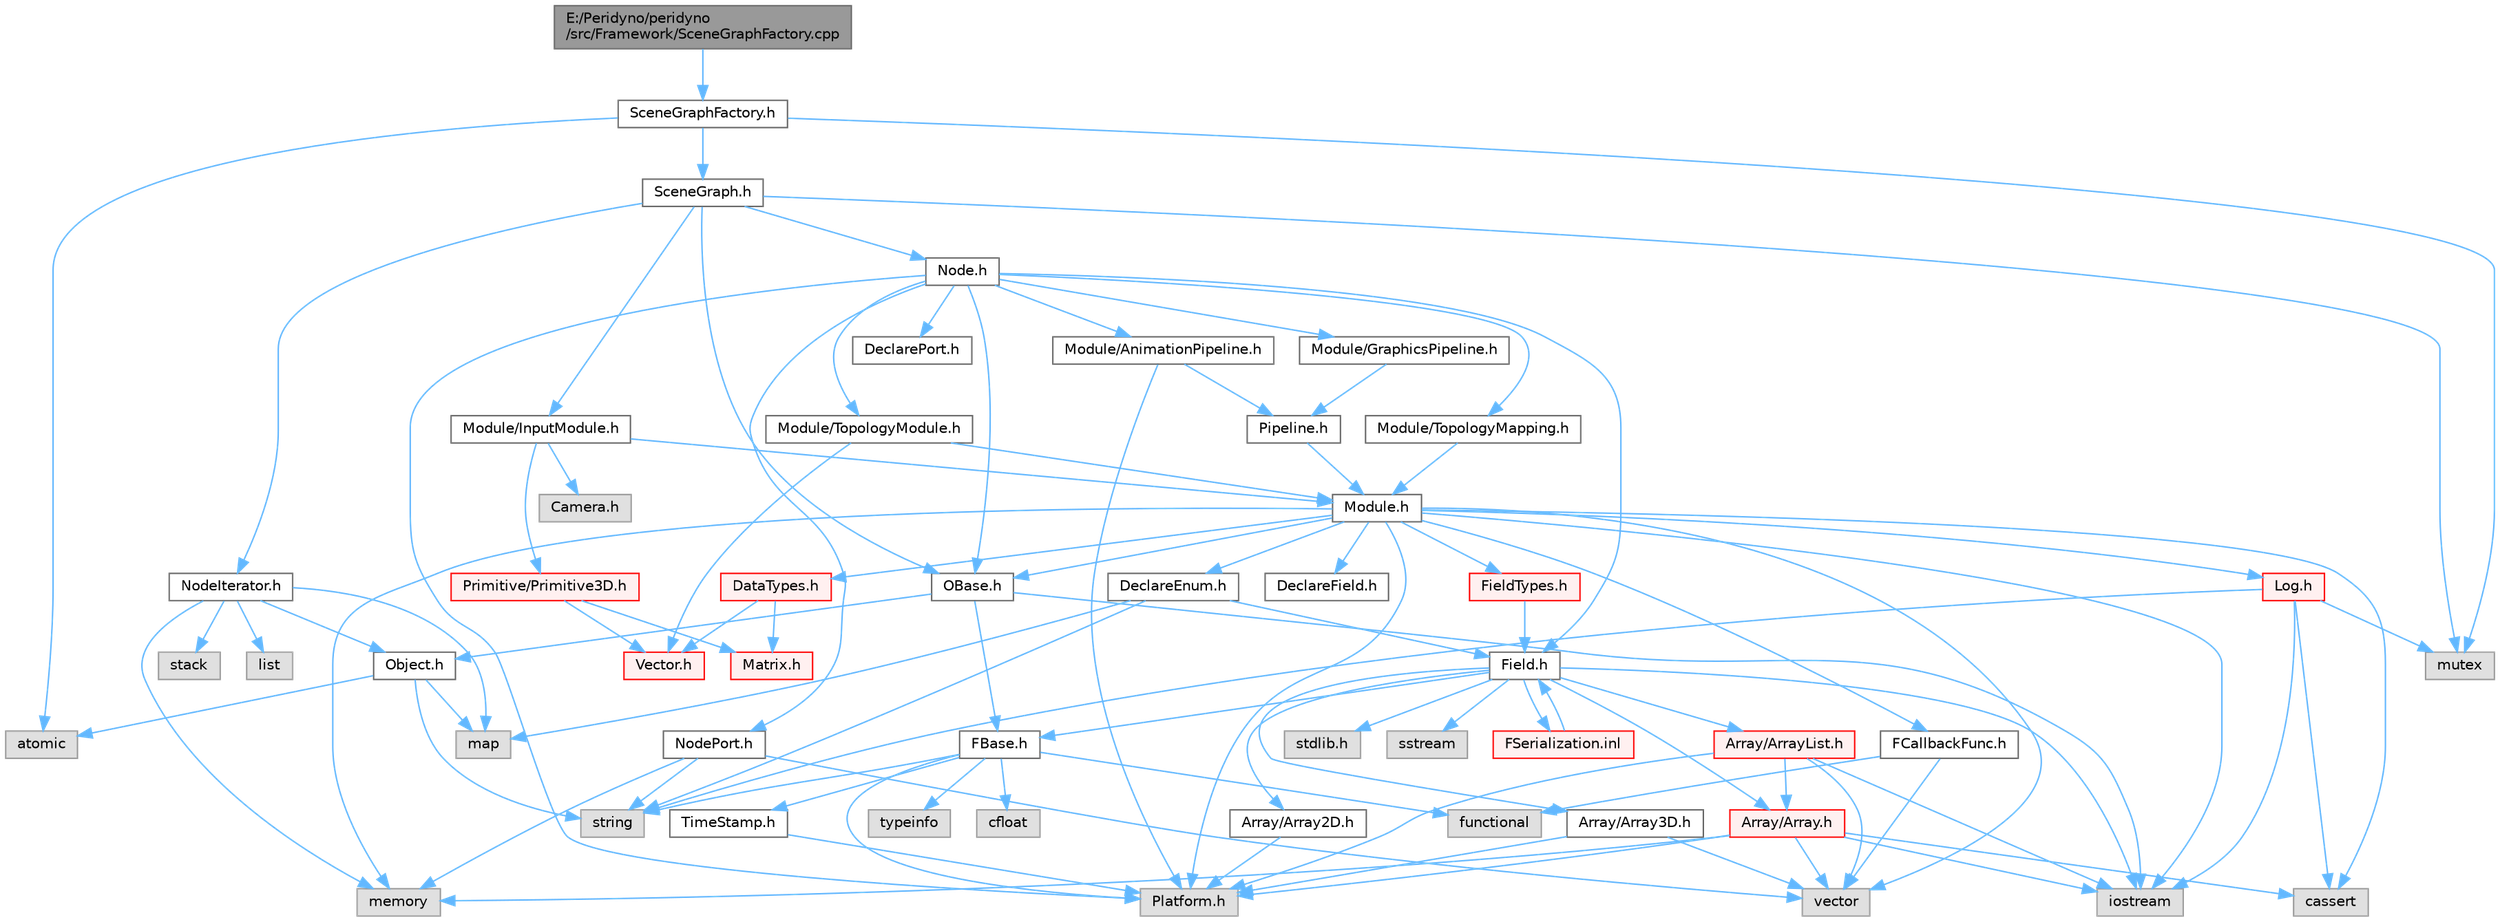 digraph "E:/Peridyno/peridyno/src/Framework/SceneGraphFactory.cpp"
{
 // LATEX_PDF_SIZE
  bgcolor="transparent";
  edge [fontname=Helvetica,fontsize=10,labelfontname=Helvetica,labelfontsize=10];
  node [fontname=Helvetica,fontsize=10,shape=box,height=0.2,width=0.4];
  Node1 [id="Node000001",label="E:/Peridyno/peridyno\l/src/Framework/SceneGraphFactory.cpp",height=0.2,width=0.4,color="gray40", fillcolor="grey60", style="filled", fontcolor="black",tooltip=" "];
  Node1 -> Node2 [id="edge1_Node000001_Node000002",color="steelblue1",style="solid",tooltip=" "];
  Node2 [id="Node000002",label="SceneGraphFactory.h",height=0.2,width=0.4,color="grey40", fillcolor="white", style="filled",URL="$_scene_graph_factory_8h.html",tooltip=" "];
  Node2 -> Node3 [id="edge2_Node000002_Node000003",color="steelblue1",style="solid",tooltip=" "];
  Node3 [id="Node000003",label="atomic",height=0.2,width=0.4,color="grey60", fillcolor="#E0E0E0", style="filled",tooltip=" "];
  Node2 -> Node4 [id="edge3_Node000002_Node000004",color="steelblue1",style="solid",tooltip=" "];
  Node4 [id="Node000004",label="mutex",height=0.2,width=0.4,color="grey60", fillcolor="#E0E0E0", style="filled",tooltip=" "];
  Node2 -> Node5 [id="edge4_Node000002_Node000005",color="steelblue1",style="solid",tooltip=" "];
  Node5 [id="Node000005",label="SceneGraph.h",height=0.2,width=0.4,color="grey40", fillcolor="white", style="filled",URL="$_scene_graph_8h.html",tooltip=" "];
  Node5 -> Node6 [id="edge5_Node000005_Node000006",color="steelblue1",style="solid",tooltip=" "];
  Node6 [id="Node000006",label="OBase.h",height=0.2,width=0.4,color="grey40", fillcolor="white", style="filled",URL="$_o_base_8h.html",tooltip=" "];
  Node6 -> Node7 [id="edge6_Node000006_Node000007",color="steelblue1",style="solid",tooltip=" "];
  Node7 [id="Node000007",label="iostream",height=0.2,width=0.4,color="grey60", fillcolor="#E0E0E0", style="filled",tooltip=" "];
  Node6 -> Node8 [id="edge7_Node000006_Node000008",color="steelblue1",style="solid",tooltip=" "];
  Node8 [id="Node000008",label="FBase.h",height=0.2,width=0.4,color="grey40", fillcolor="white", style="filled",URL="$_f_base_8h.html",tooltip=" "];
  Node8 -> Node9 [id="edge8_Node000008_Node000009",color="steelblue1",style="solid",tooltip=" "];
  Node9 [id="Node000009",label="Platform.h",height=0.2,width=0.4,color="grey60", fillcolor="#E0E0E0", style="filled",tooltip=" "];
  Node8 -> Node10 [id="edge9_Node000008_Node000010",color="steelblue1",style="solid",tooltip=" "];
  Node10 [id="Node000010",label="TimeStamp.h",height=0.2,width=0.4,color="grey40", fillcolor="white", style="filled",URL="$_time_stamp_8h.html",tooltip=" "];
  Node10 -> Node9 [id="edge10_Node000010_Node000009",color="steelblue1",style="solid",tooltip=" "];
  Node8 -> Node11 [id="edge11_Node000008_Node000011",color="steelblue1",style="solid",tooltip=" "];
  Node11 [id="Node000011",label="typeinfo",height=0.2,width=0.4,color="grey60", fillcolor="#E0E0E0", style="filled",tooltip=" "];
  Node8 -> Node12 [id="edge12_Node000008_Node000012",color="steelblue1",style="solid",tooltip=" "];
  Node12 [id="Node000012",label="string",height=0.2,width=0.4,color="grey60", fillcolor="#E0E0E0", style="filled",tooltip=" "];
  Node8 -> Node13 [id="edge13_Node000008_Node000013",color="steelblue1",style="solid",tooltip=" "];
  Node13 [id="Node000013",label="functional",height=0.2,width=0.4,color="grey60", fillcolor="#E0E0E0", style="filled",tooltip=" "];
  Node8 -> Node14 [id="edge14_Node000008_Node000014",color="steelblue1",style="solid",tooltip=" "];
  Node14 [id="Node000014",label="cfloat",height=0.2,width=0.4,color="grey60", fillcolor="#E0E0E0", style="filled",tooltip=" "];
  Node6 -> Node15 [id="edge15_Node000006_Node000015",color="steelblue1",style="solid",tooltip=" "];
  Node15 [id="Node000015",label="Object.h",height=0.2,width=0.4,color="grey40", fillcolor="white", style="filled",URL="$_object_8h.html",tooltip=" "];
  Node15 -> Node12 [id="edge16_Node000015_Node000012",color="steelblue1",style="solid",tooltip=" "];
  Node15 -> Node3 [id="edge17_Node000015_Node000003",color="steelblue1",style="solid",tooltip=" "];
  Node15 -> Node16 [id="edge18_Node000015_Node000016",color="steelblue1",style="solid",tooltip=" "];
  Node16 [id="Node000016",label="map",height=0.2,width=0.4,color="grey60", fillcolor="#E0E0E0", style="filled",tooltip=" "];
  Node5 -> Node17 [id="edge19_Node000005_Node000017",color="steelblue1",style="solid",tooltip=" "];
  Node17 [id="Node000017",label="Node.h",height=0.2,width=0.4,color="grey40", fillcolor="white", style="filled",URL="$_node_8h.html",tooltip=" "];
  Node17 -> Node6 [id="edge20_Node000017_Node000006",color="steelblue1",style="solid",tooltip=" "];
  Node17 -> Node18 [id="edge21_Node000017_Node000018",color="steelblue1",style="solid",tooltip=" "];
  Node18 [id="Node000018",label="Field.h",height=0.2,width=0.4,color="grey40", fillcolor="white", style="filled",URL="$_field_8h.html",tooltip=" "];
  Node18 -> Node7 [id="edge22_Node000018_Node000007",color="steelblue1",style="solid",tooltip=" "];
  Node18 -> Node19 [id="edge23_Node000018_Node000019",color="steelblue1",style="solid",tooltip=" "];
  Node19 [id="Node000019",label="stdlib.h",height=0.2,width=0.4,color="grey60", fillcolor="#E0E0E0", style="filled",tooltip=" "];
  Node18 -> Node20 [id="edge24_Node000018_Node000020",color="steelblue1",style="solid",tooltip=" "];
  Node20 [id="Node000020",label="sstream",height=0.2,width=0.4,color="grey60", fillcolor="#E0E0E0", style="filled",tooltip=" "];
  Node18 -> Node8 [id="edge25_Node000018_Node000008",color="steelblue1",style="solid",tooltip=" "];
  Node18 -> Node21 [id="edge26_Node000018_Node000021",color="steelblue1",style="solid",tooltip=" "];
  Node21 [id="Node000021",label="Array/Array.h",height=0.2,width=0.4,color="red", fillcolor="#FFF0F0", style="filled",URL="$_array_8h.html",tooltip=" "];
  Node21 -> Node9 [id="edge27_Node000021_Node000009",color="steelblue1",style="solid",tooltip=" "];
  Node21 -> Node22 [id="edge28_Node000021_Node000022",color="steelblue1",style="solid",tooltip=" "];
  Node22 [id="Node000022",label="cassert",height=0.2,width=0.4,color="grey60", fillcolor="#E0E0E0", style="filled",tooltip=" "];
  Node21 -> Node23 [id="edge29_Node000021_Node000023",color="steelblue1",style="solid",tooltip=" "];
  Node23 [id="Node000023",label="vector",height=0.2,width=0.4,color="grey60", fillcolor="#E0E0E0", style="filled",tooltip=" "];
  Node21 -> Node7 [id="edge30_Node000021_Node000007",color="steelblue1",style="solid",tooltip=" "];
  Node21 -> Node24 [id="edge31_Node000021_Node000024",color="steelblue1",style="solid",tooltip=" "];
  Node24 [id="Node000024",label="memory",height=0.2,width=0.4,color="grey60", fillcolor="#E0E0E0", style="filled",tooltip=" "];
  Node18 -> Node26 [id="edge32_Node000018_Node000026",color="steelblue1",style="solid",tooltip=" "];
  Node26 [id="Node000026",label="Array/Array2D.h",height=0.2,width=0.4,color="grey40", fillcolor="white", style="filled",URL="$_array2_d_8h.html",tooltip=" "];
  Node26 -> Node9 [id="edge33_Node000026_Node000009",color="steelblue1",style="solid",tooltip=" "];
  Node18 -> Node27 [id="edge34_Node000018_Node000027",color="steelblue1",style="solid",tooltip=" "];
  Node27 [id="Node000027",label="Array/Array3D.h",height=0.2,width=0.4,color="grey40", fillcolor="white", style="filled",URL="$_array3_d_8h.html",tooltip=" "];
  Node27 -> Node9 [id="edge35_Node000027_Node000009",color="steelblue1",style="solid",tooltip=" "];
  Node27 -> Node23 [id="edge36_Node000027_Node000023",color="steelblue1",style="solid",tooltip=" "];
  Node18 -> Node28 [id="edge37_Node000018_Node000028",color="steelblue1",style="solid",tooltip=" "];
  Node28 [id="Node000028",label="Array/ArrayList.h",height=0.2,width=0.4,color="red", fillcolor="#FFF0F0", style="filled",URL="$_array_list_8h.html",tooltip=" "];
  Node28 -> Node23 [id="edge38_Node000028_Node000023",color="steelblue1",style="solid",tooltip=" "];
  Node28 -> Node7 [id="edge39_Node000028_Node000007",color="steelblue1",style="solid",tooltip=" "];
  Node28 -> Node9 [id="edge40_Node000028_Node000009",color="steelblue1",style="solid",tooltip=" "];
  Node28 -> Node21 [id="edge41_Node000028_Node000021",color="steelblue1",style="solid",tooltip=" "];
  Node18 -> Node69 [id="edge42_Node000018_Node000069",color="steelblue1",style="solid",tooltip=" "];
  Node69 [id="Node000069",label="FSerialization.inl",height=0.2,width=0.4,color="red", fillcolor="#FFF0F0", style="filled",URL="$_f_serialization_8inl.html",tooltip=" "];
  Node69 -> Node18 [id="edge43_Node000069_Node000018",color="steelblue1",style="solid",tooltip=" "];
  Node17 -> Node9 [id="edge44_Node000017_Node000009",color="steelblue1",style="solid",tooltip=" "];
  Node17 -> Node73 [id="edge45_Node000017_Node000073",color="steelblue1",style="solid",tooltip=" "];
  Node73 [id="Node000073",label="DeclarePort.h",height=0.2,width=0.4,color="grey40", fillcolor="white", style="filled",URL="$_declare_port_8h.html",tooltip=" "];
  Node17 -> Node74 [id="edge46_Node000017_Node000074",color="steelblue1",style="solid",tooltip=" "];
  Node74 [id="Node000074",label="NodePort.h",height=0.2,width=0.4,color="grey40", fillcolor="white", style="filled",URL="$_node_port_8h.html",tooltip=" "];
  Node74 -> Node12 [id="edge47_Node000074_Node000012",color="steelblue1",style="solid",tooltip=" "];
  Node74 -> Node23 [id="edge48_Node000074_Node000023",color="steelblue1",style="solid",tooltip=" "];
  Node74 -> Node24 [id="edge49_Node000074_Node000024",color="steelblue1",style="solid",tooltip=" "];
  Node17 -> Node75 [id="edge50_Node000017_Node000075",color="steelblue1",style="solid",tooltip=" "];
  Node75 [id="Node000075",label="Module/TopologyModule.h",height=0.2,width=0.4,color="grey40", fillcolor="white", style="filled",URL="$_topology_module_8h.html",tooltip=" "];
  Node75 -> Node33 [id="edge51_Node000075_Node000033",color="steelblue1",style="solid",tooltip=" "];
  Node33 [id="Node000033",label="Vector.h",height=0.2,width=0.4,color="red", fillcolor="#FFF0F0", style="filled",URL="$_vector_8h.html",tooltip=" "];
  Node75 -> Node76 [id="edge52_Node000075_Node000076",color="steelblue1",style="solid",tooltip=" "];
  Node76 [id="Node000076",label="Module.h",height=0.2,width=0.4,color="grey40", fillcolor="white", style="filled",URL="$_module_8h.html",tooltip=" "];
  Node76 -> Node9 [id="edge53_Node000076_Node000009",color="steelblue1",style="solid",tooltip=" "];
  Node76 -> Node24 [id="edge54_Node000076_Node000024",color="steelblue1",style="solid",tooltip=" "];
  Node76 -> Node23 [id="edge55_Node000076_Node000023",color="steelblue1",style="solid",tooltip=" "];
  Node76 -> Node22 [id="edge56_Node000076_Node000022",color="steelblue1",style="solid",tooltip=" "];
  Node76 -> Node7 [id="edge57_Node000076_Node000007",color="steelblue1",style="solid",tooltip=" "];
  Node76 -> Node6 [id="edge58_Node000076_Node000006",color="steelblue1",style="solid",tooltip=" "];
  Node76 -> Node77 [id="edge59_Node000076_Node000077",color="steelblue1",style="solid",tooltip=" "];
  Node77 [id="Node000077",label="Log.h",height=0.2,width=0.4,color="red", fillcolor="#FFF0F0", style="filled",URL="$_log_8h.html",tooltip=" "];
  Node77 -> Node4 [id="edge60_Node000077_Node000004",color="steelblue1",style="solid",tooltip=" "];
  Node77 -> Node12 [id="edge61_Node000077_Node000012",color="steelblue1",style="solid",tooltip=" "];
  Node77 -> Node7 [id="edge62_Node000077_Node000007",color="steelblue1",style="solid",tooltip=" "];
  Node77 -> Node22 [id="edge63_Node000077_Node000022",color="steelblue1",style="solid",tooltip=" "];
  Node76 -> Node84 [id="edge64_Node000076_Node000084",color="steelblue1",style="solid",tooltip=" "];
  Node84 [id="Node000084",label="DataTypes.h",height=0.2,width=0.4,color="red", fillcolor="#FFF0F0", style="filled",URL="$_data_types_8h.html",tooltip=" "];
  Node84 -> Node33 [id="edge65_Node000084_Node000033",color="steelblue1",style="solid",tooltip=" "];
  Node84 -> Node51 [id="edge66_Node000084_Node000051",color="steelblue1",style="solid",tooltip=" "];
  Node51 [id="Node000051",label="Matrix.h",height=0.2,width=0.4,color="red", fillcolor="#FFF0F0", style="filled",URL="$_matrix_8h.html",tooltip=" "];
  Node76 -> Node89 [id="edge67_Node000076_Node000089",color="steelblue1",style="solid",tooltip=" "];
  Node89 [id="Node000089",label="DeclareEnum.h",height=0.2,width=0.4,color="grey40", fillcolor="white", style="filled",URL="$_declare_enum_8h.html",tooltip=" "];
  Node89 -> Node16 [id="edge68_Node000089_Node000016",color="steelblue1",style="solid",tooltip=" "];
  Node89 -> Node12 [id="edge69_Node000089_Node000012",color="steelblue1",style="solid",tooltip=" "];
  Node89 -> Node18 [id="edge70_Node000089_Node000018",color="steelblue1",style="solid",tooltip=" "];
  Node76 -> Node90 [id="edge71_Node000076_Node000090",color="steelblue1",style="solid",tooltip=" "];
  Node90 [id="Node000090",label="DeclareField.h",height=0.2,width=0.4,color="grey40", fillcolor="white", style="filled",URL="$_declare_field_8h.html",tooltip=" "];
  Node76 -> Node91 [id="edge72_Node000076_Node000091",color="steelblue1",style="solid",tooltip=" "];
  Node91 [id="Node000091",label="FCallbackFunc.h",height=0.2,width=0.4,color="grey40", fillcolor="white", style="filled",URL="$_f_callback_func_8h.html",tooltip=" "];
  Node91 -> Node23 [id="edge73_Node000091_Node000023",color="steelblue1",style="solid",tooltip=" "];
  Node91 -> Node13 [id="edge74_Node000091_Node000013",color="steelblue1",style="solid",tooltip=" "];
  Node76 -> Node92 [id="edge75_Node000076_Node000092",color="steelblue1",style="solid",tooltip=" "];
  Node92 [id="Node000092",label="FieldTypes.h",height=0.2,width=0.4,color="red", fillcolor="#FFF0F0", style="filled",URL="$_field_types_8h.html",tooltip=" "];
  Node92 -> Node18 [id="edge76_Node000092_Node000018",color="steelblue1",style="solid",tooltip=" "];
  Node17 -> Node94 [id="edge77_Node000017_Node000094",color="steelblue1",style="solid",tooltip=" "];
  Node94 [id="Node000094",label="Module/TopologyMapping.h",height=0.2,width=0.4,color="grey40", fillcolor="white", style="filled",URL="$_topology_mapping_8h.html",tooltip=" "];
  Node94 -> Node76 [id="edge78_Node000094_Node000076",color="steelblue1",style="solid",tooltip=" "];
  Node17 -> Node95 [id="edge79_Node000017_Node000095",color="steelblue1",style="solid",tooltip=" "];
  Node95 [id="Node000095",label="Module/AnimationPipeline.h",height=0.2,width=0.4,color="grey40", fillcolor="white", style="filled",URL="$_animation_pipeline_8h.html",tooltip=" "];
  Node95 -> Node96 [id="edge80_Node000095_Node000096",color="steelblue1",style="solid",tooltip=" "];
  Node96 [id="Node000096",label="Pipeline.h",height=0.2,width=0.4,color="grey40", fillcolor="white", style="filled",URL="$_pipeline_8h.html",tooltip=" "];
  Node96 -> Node76 [id="edge81_Node000096_Node000076",color="steelblue1",style="solid",tooltip=" "];
  Node95 -> Node9 [id="edge82_Node000095_Node000009",color="steelblue1",style="solid",tooltip=" "];
  Node17 -> Node97 [id="edge83_Node000017_Node000097",color="steelblue1",style="solid",tooltip=" "];
  Node97 [id="Node000097",label="Module/GraphicsPipeline.h",height=0.2,width=0.4,color="grey40", fillcolor="white", style="filled",URL="$_graphics_pipeline_8h.html",tooltip=" "];
  Node97 -> Node96 [id="edge84_Node000097_Node000096",color="steelblue1",style="solid",tooltip=" "];
  Node5 -> Node98 [id="edge85_Node000005_Node000098",color="steelblue1",style="solid",tooltip=" "];
  Node98 [id="Node000098",label="NodeIterator.h",height=0.2,width=0.4,color="grey40", fillcolor="white", style="filled",URL="$_node_iterator_8h.html",tooltip=" "];
  Node98 -> Node99 [id="edge86_Node000098_Node000099",color="steelblue1",style="solid",tooltip=" "];
  Node99 [id="Node000099",label="stack",height=0.2,width=0.4,color="grey60", fillcolor="#E0E0E0", style="filled",tooltip=" "];
  Node98 -> Node100 [id="edge87_Node000098_Node000100",color="steelblue1",style="solid",tooltip=" "];
  Node100 [id="Node000100",label="list",height=0.2,width=0.4,color="grey60", fillcolor="#E0E0E0", style="filled",tooltip=" "];
  Node98 -> Node16 [id="edge88_Node000098_Node000016",color="steelblue1",style="solid",tooltip=" "];
  Node98 -> Node24 [id="edge89_Node000098_Node000024",color="steelblue1",style="solid",tooltip=" "];
  Node98 -> Node15 [id="edge90_Node000098_Node000015",color="steelblue1",style="solid",tooltip=" "];
  Node5 -> Node101 [id="edge91_Node000005_Node000101",color="steelblue1",style="solid",tooltip=" "];
  Node101 [id="Node000101",label="Module/InputModule.h",height=0.2,width=0.4,color="grey40", fillcolor="white", style="filled",URL="$_input_module_8h.html",tooltip=" "];
  Node101 -> Node76 [id="edge92_Node000101_Node000076",color="steelblue1",style="solid",tooltip=" "];
  Node101 -> Node102 [id="edge93_Node000101_Node000102",color="steelblue1",style="solid",tooltip=" "];
  Node102 [id="Node000102",label="Camera.h",height=0.2,width=0.4,color="grey60", fillcolor="#E0E0E0", style="filled",tooltip=" "];
  Node101 -> Node103 [id="edge94_Node000101_Node000103",color="steelblue1",style="solid",tooltip=" "];
  Node103 [id="Node000103",label="Primitive/Primitive3D.h",height=0.2,width=0.4,color="red", fillcolor="#FFF0F0", style="filled",URL="$_primitive3_d_8h.html",tooltip=" "];
  Node103 -> Node33 [id="edge95_Node000103_Node000033",color="steelblue1",style="solid",tooltip=" "];
  Node103 -> Node51 [id="edge96_Node000103_Node000051",color="steelblue1",style="solid",tooltip=" "];
  Node5 -> Node4 [id="edge97_Node000005_Node000004",color="steelblue1",style="solid",tooltip=" "];
}

